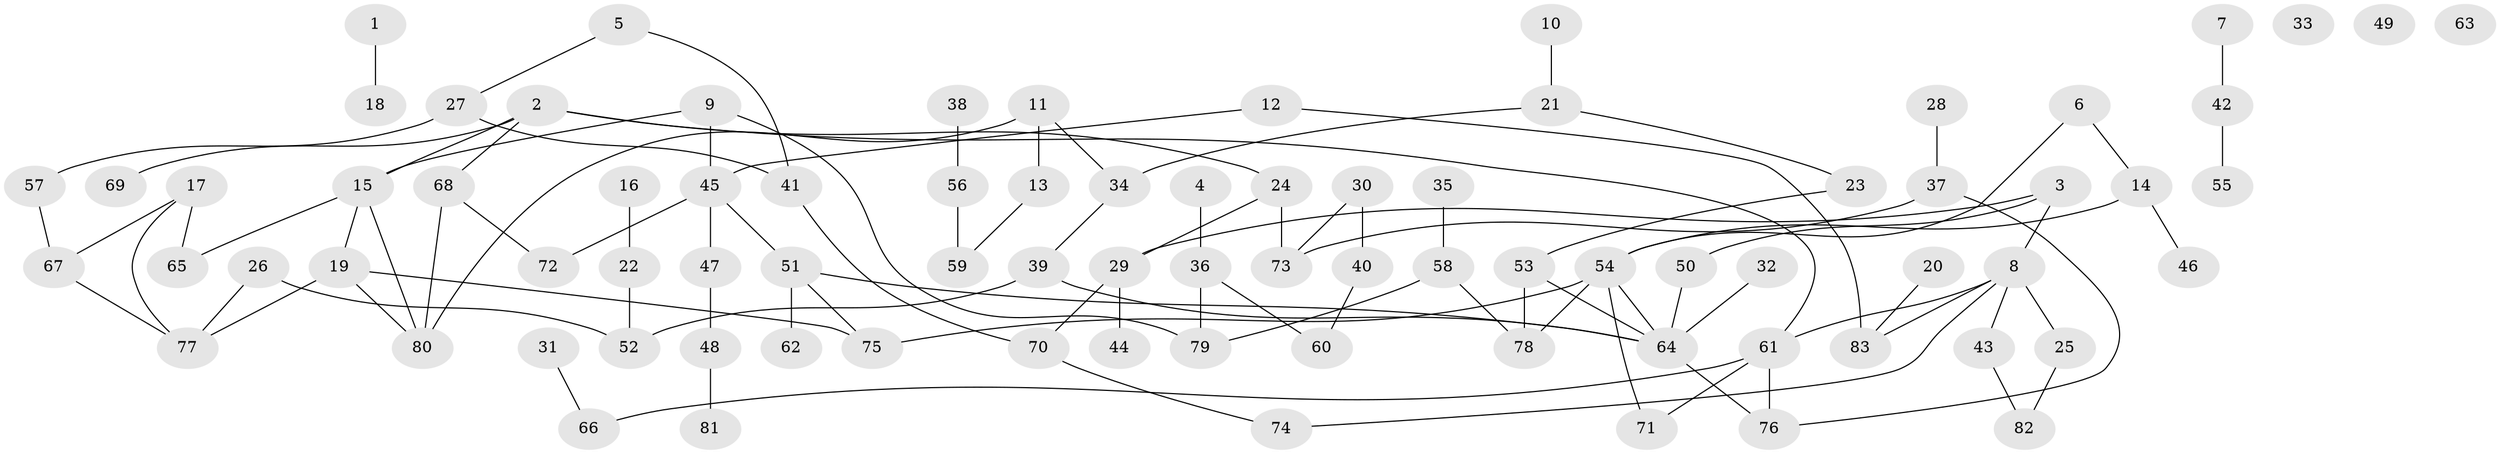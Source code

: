 // Generated by graph-tools (version 1.1) at 2025/12/03/09/25 04:12:53]
// undirected, 83 vertices, 101 edges
graph export_dot {
graph [start="1"]
  node [color=gray90,style=filled];
  1;
  2;
  3;
  4;
  5;
  6;
  7;
  8;
  9;
  10;
  11;
  12;
  13;
  14;
  15;
  16;
  17;
  18;
  19;
  20;
  21;
  22;
  23;
  24;
  25;
  26;
  27;
  28;
  29;
  30;
  31;
  32;
  33;
  34;
  35;
  36;
  37;
  38;
  39;
  40;
  41;
  42;
  43;
  44;
  45;
  46;
  47;
  48;
  49;
  50;
  51;
  52;
  53;
  54;
  55;
  56;
  57;
  58;
  59;
  60;
  61;
  62;
  63;
  64;
  65;
  66;
  67;
  68;
  69;
  70;
  71;
  72;
  73;
  74;
  75;
  76;
  77;
  78;
  79;
  80;
  81;
  82;
  83;
  1 -- 18;
  2 -- 15;
  2 -- 24;
  2 -- 61;
  2 -- 68;
  2 -- 69;
  3 -- 8;
  3 -- 29;
  3 -- 50;
  4 -- 36;
  5 -- 27;
  5 -- 41;
  6 -- 14;
  6 -- 54;
  7 -- 42;
  8 -- 25;
  8 -- 43;
  8 -- 61;
  8 -- 74;
  8 -- 83;
  9 -- 15;
  9 -- 45;
  9 -- 79;
  10 -- 21;
  11 -- 13;
  11 -- 34;
  11 -- 80;
  12 -- 45;
  12 -- 83;
  13 -- 59;
  14 -- 46;
  14 -- 54;
  15 -- 19;
  15 -- 65;
  15 -- 80;
  16 -- 22;
  17 -- 65;
  17 -- 67;
  17 -- 77;
  19 -- 75;
  19 -- 77;
  19 -- 80;
  20 -- 83;
  21 -- 23;
  21 -- 34;
  22 -- 52;
  23 -- 53;
  24 -- 29;
  24 -- 73;
  25 -- 82;
  26 -- 52;
  26 -- 77;
  27 -- 41;
  27 -- 57;
  28 -- 37;
  29 -- 44;
  29 -- 70;
  30 -- 40;
  30 -- 73;
  31 -- 66;
  32 -- 64;
  34 -- 39;
  35 -- 58;
  36 -- 60;
  36 -- 79;
  37 -- 73;
  37 -- 76;
  38 -- 56;
  39 -- 52;
  39 -- 64;
  40 -- 60;
  41 -- 70;
  42 -- 55;
  43 -- 82;
  45 -- 47;
  45 -- 51;
  45 -- 72;
  47 -- 48;
  48 -- 81;
  50 -- 64;
  51 -- 62;
  51 -- 64;
  51 -- 75;
  53 -- 64;
  53 -- 78;
  54 -- 64;
  54 -- 71;
  54 -- 75;
  54 -- 78;
  56 -- 59;
  57 -- 67;
  58 -- 78;
  58 -- 79;
  61 -- 66;
  61 -- 71;
  61 -- 76;
  64 -- 76;
  67 -- 77;
  68 -- 72;
  68 -- 80;
  70 -- 74;
}
